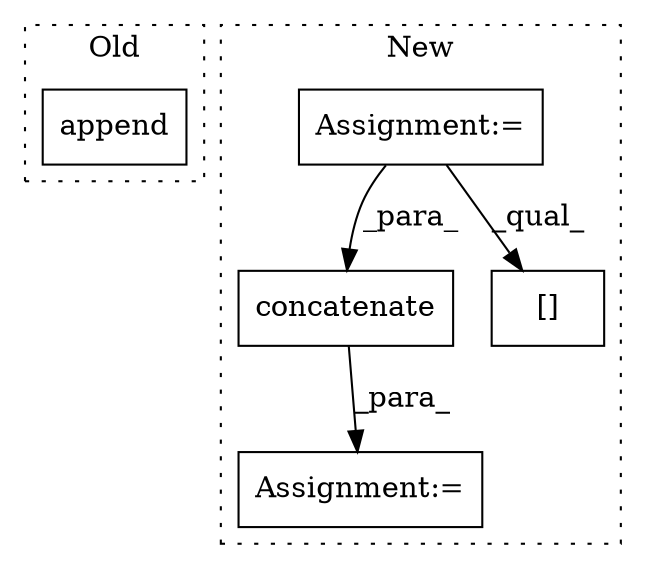 digraph G {
subgraph cluster0 {
1 [label="append" a="32" s="2228,2240" l="7,1" shape="box"];
label = "Old";
style="dotted";
}
subgraph cluster1 {
2 [label="concatenate" a="32" s="2350,2363" l="12,1" shape="box"];
3 [label="Assignment:=" a="7" s="2349" l="1" shape="box"];
4 [label="Assignment:=" a="7" s="673" l="1" shape="box"];
5 [label="[]" a="2" s="1992,2020" l="11,2" shape="box"];
label = "New";
style="dotted";
}
2 -> 3 [label="_para_"];
4 -> 5 [label="_qual_"];
4 -> 2 [label="_para_"];
}